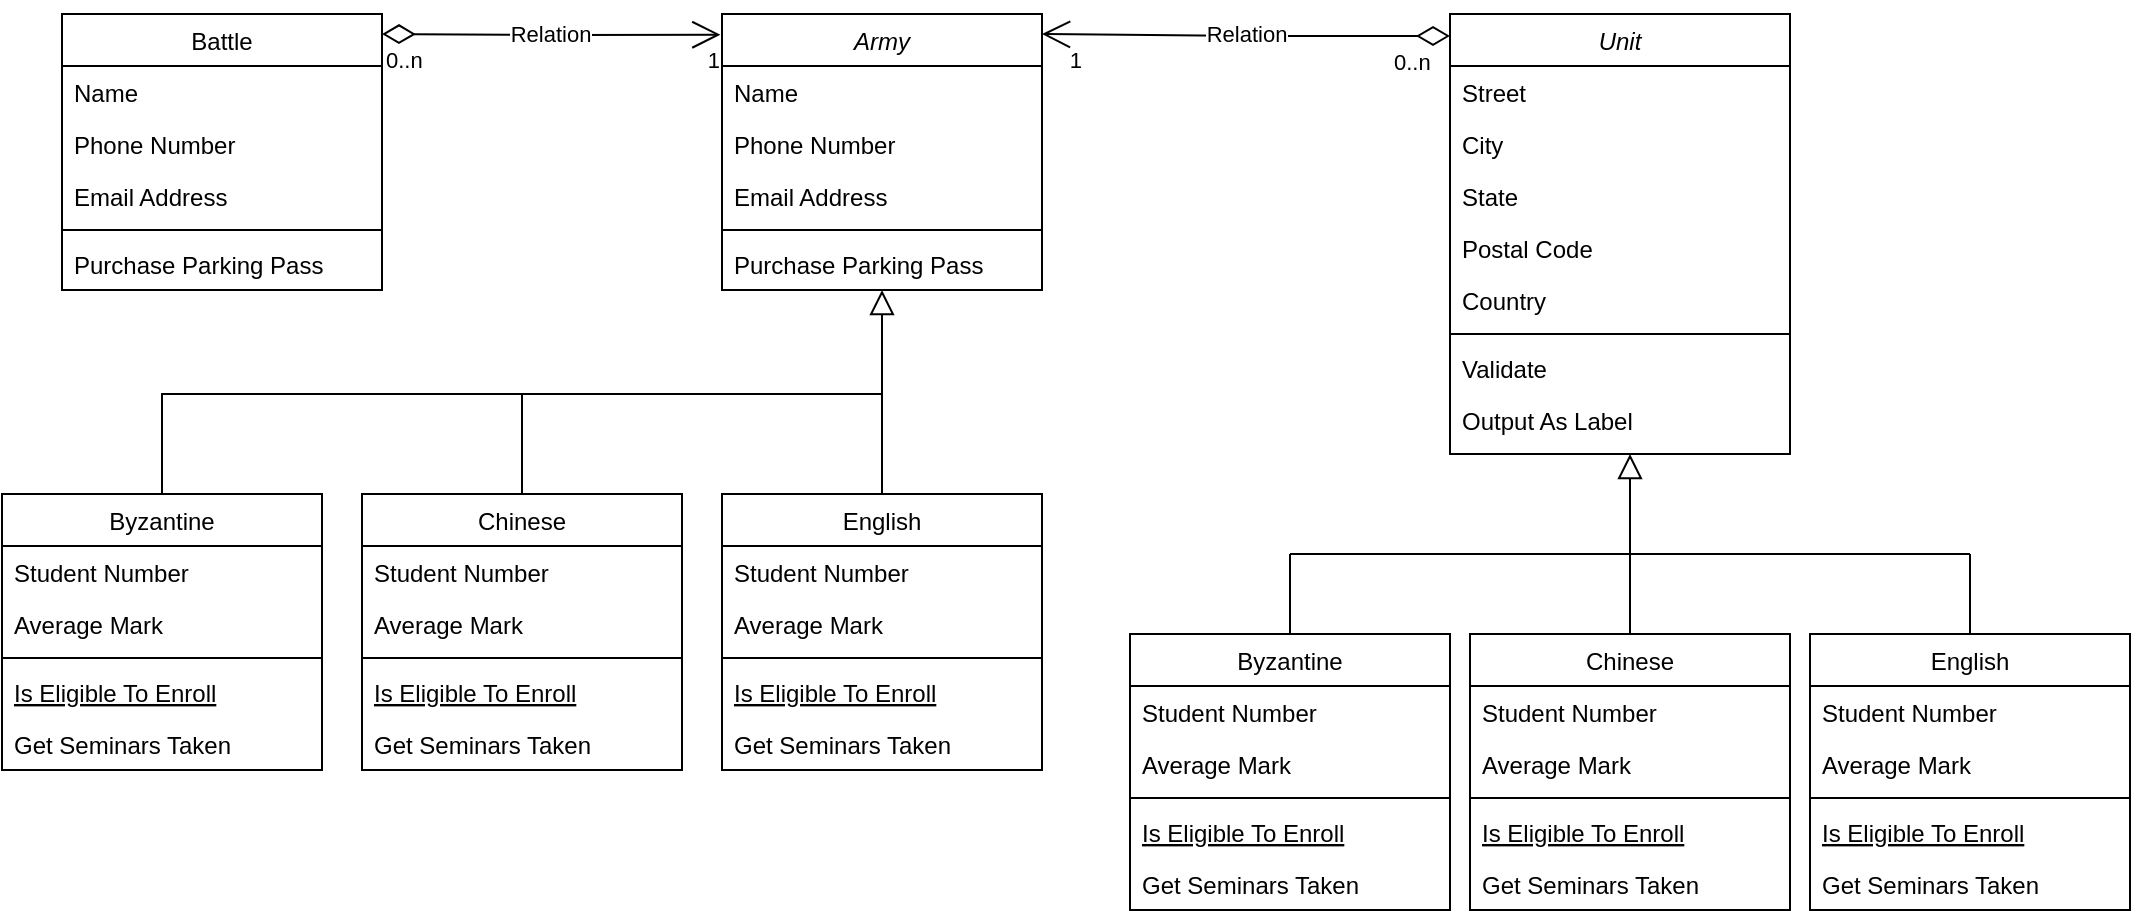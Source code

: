 <mxfile version="14.7.0" type="device"><diagram id="C5RBs43oDa-KdzZeNtuy" name="Page-1"><mxGraphModel dx="1695" dy="489" grid="1" gridSize="10" guides="1" tooltips="1" connect="1" arrows="1" fold="1" page="1" pageScale="1" pageWidth="827" pageHeight="1169" math="0" shadow="0"><root><mxCell id="WIyWlLk6GJQsqaUBKTNV-0"/><mxCell id="WIyWlLk6GJQsqaUBKTNV-1" parent="WIyWlLk6GJQsqaUBKTNV-0"/><mxCell id="zkfFHV4jXpPFQw0GAbJ--0" value="Army&#xA;" style="swimlane;fontStyle=2;align=center;verticalAlign=top;childLayout=stackLayout;horizontal=1;startSize=26;horizontalStack=0;resizeParent=1;resizeLast=0;collapsible=1;marginBottom=0;rounded=0;shadow=0;strokeWidth=1;" parent="WIyWlLk6GJQsqaUBKTNV-1" vertex="1"><mxGeometry x="-40" y="130" width="160" height="138" as="geometry"><mxRectangle x="230" y="140" width="160" height="26" as="alternateBounds"/></mxGeometry></mxCell><mxCell id="zkfFHV4jXpPFQw0GAbJ--1" value="Name" style="text;align=left;verticalAlign=top;spacingLeft=4;spacingRight=4;overflow=hidden;rotatable=0;points=[[0,0.5],[1,0.5]];portConstraint=eastwest;" parent="zkfFHV4jXpPFQw0GAbJ--0" vertex="1"><mxGeometry y="26" width="160" height="26" as="geometry"/></mxCell><mxCell id="zkfFHV4jXpPFQw0GAbJ--2" value="Phone Number" style="text;align=left;verticalAlign=top;spacingLeft=4;spacingRight=4;overflow=hidden;rotatable=0;points=[[0,0.5],[1,0.5]];portConstraint=eastwest;rounded=0;shadow=0;html=0;" parent="zkfFHV4jXpPFQw0GAbJ--0" vertex="1"><mxGeometry y="52" width="160" height="26" as="geometry"/></mxCell><mxCell id="zkfFHV4jXpPFQw0GAbJ--3" value="Email Address" style="text;align=left;verticalAlign=top;spacingLeft=4;spacingRight=4;overflow=hidden;rotatable=0;points=[[0,0.5],[1,0.5]];portConstraint=eastwest;rounded=0;shadow=0;html=0;" parent="zkfFHV4jXpPFQw0GAbJ--0" vertex="1"><mxGeometry y="78" width="160" height="26" as="geometry"/></mxCell><mxCell id="zkfFHV4jXpPFQw0GAbJ--4" value="" style="line;html=1;strokeWidth=1;align=left;verticalAlign=middle;spacingTop=-1;spacingLeft=3;spacingRight=3;rotatable=0;labelPosition=right;points=[];portConstraint=eastwest;" parent="zkfFHV4jXpPFQw0GAbJ--0" vertex="1"><mxGeometry y="104" width="160" height="8" as="geometry"/></mxCell><mxCell id="zkfFHV4jXpPFQw0GAbJ--5" value="Purchase Parking Pass" style="text;align=left;verticalAlign=top;spacingLeft=4;spacingRight=4;overflow=hidden;rotatable=0;points=[[0,0.5],[1,0.5]];portConstraint=eastwest;" parent="zkfFHV4jXpPFQw0GAbJ--0" vertex="1"><mxGeometry y="112" width="160" height="26" as="geometry"/></mxCell><mxCell id="zkfFHV4jXpPFQw0GAbJ--6" value="Byzantine" style="swimlane;fontStyle=0;align=center;verticalAlign=top;childLayout=stackLayout;horizontal=1;startSize=26;horizontalStack=0;resizeParent=1;resizeLast=0;collapsible=1;marginBottom=0;rounded=0;shadow=0;strokeWidth=1;" parent="WIyWlLk6GJQsqaUBKTNV-1" vertex="1"><mxGeometry x="-400" y="370" width="160" height="138" as="geometry"><mxRectangle x="130" y="380" width="160" height="26" as="alternateBounds"/></mxGeometry></mxCell><mxCell id="zkfFHV4jXpPFQw0GAbJ--7" value="Student Number" style="text;align=left;verticalAlign=top;spacingLeft=4;spacingRight=4;overflow=hidden;rotatable=0;points=[[0,0.5],[1,0.5]];portConstraint=eastwest;" parent="zkfFHV4jXpPFQw0GAbJ--6" vertex="1"><mxGeometry y="26" width="160" height="26" as="geometry"/></mxCell><mxCell id="zkfFHV4jXpPFQw0GAbJ--8" value="Average Mark" style="text;align=left;verticalAlign=top;spacingLeft=4;spacingRight=4;overflow=hidden;rotatable=0;points=[[0,0.5],[1,0.5]];portConstraint=eastwest;rounded=0;shadow=0;html=0;" parent="zkfFHV4jXpPFQw0GAbJ--6" vertex="1"><mxGeometry y="52" width="160" height="26" as="geometry"/></mxCell><mxCell id="zkfFHV4jXpPFQw0GAbJ--9" value="" style="line;html=1;strokeWidth=1;align=left;verticalAlign=middle;spacingTop=-1;spacingLeft=3;spacingRight=3;rotatable=0;labelPosition=right;points=[];portConstraint=eastwest;" parent="zkfFHV4jXpPFQw0GAbJ--6" vertex="1"><mxGeometry y="78" width="160" height="8" as="geometry"/></mxCell><mxCell id="zkfFHV4jXpPFQw0GAbJ--10" value="Is Eligible To Enroll" style="text;align=left;verticalAlign=top;spacingLeft=4;spacingRight=4;overflow=hidden;rotatable=0;points=[[0,0.5],[1,0.5]];portConstraint=eastwest;fontStyle=4" parent="zkfFHV4jXpPFQw0GAbJ--6" vertex="1"><mxGeometry y="86" width="160" height="26" as="geometry"/></mxCell><mxCell id="zkfFHV4jXpPFQw0GAbJ--11" value="Get Seminars Taken" style="text;align=left;verticalAlign=top;spacingLeft=4;spacingRight=4;overflow=hidden;rotatable=0;points=[[0,0.5],[1,0.5]];portConstraint=eastwest;" parent="zkfFHV4jXpPFQw0GAbJ--6" vertex="1"><mxGeometry y="112" width="160" height="26" as="geometry"/></mxCell><mxCell id="zkfFHV4jXpPFQw0GAbJ--12" value="" style="endArrow=block;endSize=10;endFill=0;shadow=0;strokeWidth=1;rounded=0;edgeStyle=elbowEdgeStyle;elbow=vertical;" parent="WIyWlLk6GJQsqaUBKTNV-1" source="zkfFHV4jXpPFQw0GAbJ--6" target="zkfFHV4jXpPFQw0GAbJ--0" edge="1"><mxGeometry width="160" relative="1" as="geometry"><mxPoint y="203" as="sourcePoint"/><mxPoint y="203" as="targetPoint"/><Array as="points"><mxPoint x="40" y="320"/></Array></mxGeometry></mxCell><mxCell id="zkfFHV4jXpPFQw0GAbJ--17" value="Unit" style="swimlane;fontStyle=2;align=center;verticalAlign=top;childLayout=stackLayout;horizontal=1;startSize=26;horizontalStack=0;resizeParent=1;resizeLast=0;collapsible=1;marginBottom=0;rounded=0;shadow=0;strokeWidth=1;" parent="WIyWlLk6GJQsqaUBKTNV-1" vertex="1"><mxGeometry x="324" y="130" width="170" height="220" as="geometry"><mxRectangle x="550" y="140" width="160" height="26" as="alternateBounds"/></mxGeometry></mxCell><mxCell id="zkfFHV4jXpPFQw0GAbJ--18" value="Street" style="text;align=left;verticalAlign=top;spacingLeft=4;spacingRight=4;overflow=hidden;rotatable=0;points=[[0,0.5],[1,0.5]];portConstraint=eastwest;" parent="zkfFHV4jXpPFQw0GAbJ--17" vertex="1"><mxGeometry y="26" width="170" height="26" as="geometry"/></mxCell><mxCell id="zkfFHV4jXpPFQw0GAbJ--19" value="City" style="text;align=left;verticalAlign=top;spacingLeft=4;spacingRight=4;overflow=hidden;rotatable=0;points=[[0,0.5],[1,0.5]];portConstraint=eastwest;rounded=0;shadow=0;html=0;" parent="zkfFHV4jXpPFQw0GAbJ--17" vertex="1"><mxGeometry y="52" width="170" height="26" as="geometry"/></mxCell><mxCell id="zkfFHV4jXpPFQw0GAbJ--20" value="State" style="text;align=left;verticalAlign=top;spacingLeft=4;spacingRight=4;overflow=hidden;rotatable=0;points=[[0,0.5],[1,0.5]];portConstraint=eastwest;rounded=0;shadow=0;html=0;" parent="zkfFHV4jXpPFQw0GAbJ--17" vertex="1"><mxGeometry y="78" width="170" height="26" as="geometry"/></mxCell><mxCell id="zkfFHV4jXpPFQw0GAbJ--21" value="Postal Code" style="text;align=left;verticalAlign=top;spacingLeft=4;spacingRight=4;overflow=hidden;rotatable=0;points=[[0,0.5],[1,0.5]];portConstraint=eastwest;rounded=0;shadow=0;html=0;" parent="zkfFHV4jXpPFQw0GAbJ--17" vertex="1"><mxGeometry y="104" width="170" height="26" as="geometry"/></mxCell><mxCell id="zkfFHV4jXpPFQw0GAbJ--22" value="Country" style="text;align=left;verticalAlign=top;spacingLeft=4;spacingRight=4;overflow=hidden;rotatable=0;points=[[0,0.5],[1,0.5]];portConstraint=eastwest;rounded=0;shadow=0;html=0;" parent="zkfFHV4jXpPFQw0GAbJ--17" vertex="1"><mxGeometry y="130" width="170" height="26" as="geometry"/></mxCell><mxCell id="zkfFHV4jXpPFQw0GAbJ--23" value="" style="line;html=1;strokeWidth=1;align=left;verticalAlign=middle;spacingTop=-1;spacingLeft=3;spacingRight=3;rotatable=0;labelPosition=right;points=[];portConstraint=eastwest;" parent="zkfFHV4jXpPFQw0GAbJ--17" vertex="1"><mxGeometry y="156" width="170" height="8" as="geometry"/></mxCell><mxCell id="zkfFHV4jXpPFQw0GAbJ--24" value="Validate" style="text;align=left;verticalAlign=top;spacingLeft=4;spacingRight=4;overflow=hidden;rotatable=0;points=[[0,0.5],[1,0.5]];portConstraint=eastwest;" parent="zkfFHV4jXpPFQw0GAbJ--17" vertex="1"><mxGeometry y="164" width="170" height="26" as="geometry"/></mxCell><mxCell id="zkfFHV4jXpPFQw0GAbJ--25" value="Output As Label" style="text;align=left;verticalAlign=top;spacingLeft=4;spacingRight=4;overflow=hidden;rotatable=0;points=[[0,0.5],[1,0.5]];portConstraint=eastwest;" parent="zkfFHV4jXpPFQw0GAbJ--17" vertex="1"><mxGeometry y="190" width="170" height="26" as="geometry"/></mxCell><mxCell id="NVLY-Y-fDQZNGjdkDBwq-0" value="English" style="swimlane;fontStyle=0;align=center;verticalAlign=top;childLayout=stackLayout;horizontal=1;startSize=26;horizontalStack=0;resizeParent=1;resizeLast=0;collapsible=1;marginBottom=0;rounded=0;shadow=0;strokeWidth=1;" parent="WIyWlLk6GJQsqaUBKTNV-1" vertex="1"><mxGeometry x="-40" y="370" width="160" height="138" as="geometry"><mxRectangle x="130" y="380" width="160" height="26" as="alternateBounds"/></mxGeometry></mxCell><mxCell id="NVLY-Y-fDQZNGjdkDBwq-1" value="Student Number" style="text;align=left;verticalAlign=top;spacingLeft=4;spacingRight=4;overflow=hidden;rotatable=0;points=[[0,0.5],[1,0.5]];portConstraint=eastwest;" parent="NVLY-Y-fDQZNGjdkDBwq-0" vertex="1"><mxGeometry y="26" width="160" height="26" as="geometry"/></mxCell><mxCell id="NVLY-Y-fDQZNGjdkDBwq-2" value="Average Mark" style="text;align=left;verticalAlign=top;spacingLeft=4;spacingRight=4;overflow=hidden;rotatable=0;points=[[0,0.5],[1,0.5]];portConstraint=eastwest;rounded=0;shadow=0;html=0;" parent="NVLY-Y-fDQZNGjdkDBwq-0" vertex="1"><mxGeometry y="52" width="160" height="26" as="geometry"/></mxCell><mxCell id="NVLY-Y-fDQZNGjdkDBwq-3" value="" style="line;html=1;strokeWidth=1;align=left;verticalAlign=middle;spacingTop=-1;spacingLeft=3;spacingRight=3;rotatable=0;labelPosition=right;points=[];portConstraint=eastwest;" parent="NVLY-Y-fDQZNGjdkDBwq-0" vertex="1"><mxGeometry y="78" width="160" height="8" as="geometry"/></mxCell><mxCell id="NVLY-Y-fDQZNGjdkDBwq-4" value="Is Eligible To Enroll" style="text;align=left;verticalAlign=top;spacingLeft=4;spacingRight=4;overflow=hidden;rotatable=0;points=[[0,0.5],[1,0.5]];portConstraint=eastwest;fontStyle=4" parent="NVLY-Y-fDQZNGjdkDBwq-0" vertex="1"><mxGeometry y="86" width="160" height="26" as="geometry"/></mxCell><mxCell id="NVLY-Y-fDQZNGjdkDBwq-5" value="Get Seminars Taken" style="text;align=left;verticalAlign=top;spacingLeft=4;spacingRight=4;overflow=hidden;rotatable=0;points=[[0,0.5],[1,0.5]];portConstraint=eastwest;" parent="NVLY-Y-fDQZNGjdkDBwq-0" vertex="1"><mxGeometry y="112" width="160" height="26" as="geometry"/></mxCell><mxCell id="NVLY-Y-fDQZNGjdkDBwq-9" value="" style="endArrow=none;html=1;exitX=0.5;exitY=0;exitDx=0;exitDy=0;" parent="WIyWlLk6GJQsqaUBKTNV-1" source="NVLY-Y-fDQZNGjdkDBwq-0" edge="1"><mxGeometry width="50" height="50" relative="1" as="geometry"><mxPoint x="-200" y="370" as="sourcePoint"/><mxPoint x="40" y="320" as="targetPoint"/></mxGeometry></mxCell><mxCell id="NVLY-Y-fDQZNGjdkDBwq-12" value="Chinese" style="swimlane;fontStyle=0;align=center;verticalAlign=top;childLayout=stackLayout;horizontal=1;startSize=26;horizontalStack=0;resizeParent=1;resizeLast=0;collapsible=1;marginBottom=0;rounded=0;shadow=0;strokeWidth=1;" parent="WIyWlLk6GJQsqaUBKTNV-1" vertex="1"><mxGeometry x="-220" y="370" width="160" height="138" as="geometry"><mxRectangle x="130" y="380" width="160" height="26" as="alternateBounds"/></mxGeometry></mxCell><mxCell id="NVLY-Y-fDQZNGjdkDBwq-13" value="Student Number" style="text;align=left;verticalAlign=top;spacingLeft=4;spacingRight=4;overflow=hidden;rotatable=0;points=[[0,0.5],[1,0.5]];portConstraint=eastwest;" parent="NVLY-Y-fDQZNGjdkDBwq-12" vertex="1"><mxGeometry y="26" width="160" height="26" as="geometry"/></mxCell><mxCell id="NVLY-Y-fDQZNGjdkDBwq-14" value="Average Mark" style="text;align=left;verticalAlign=top;spacingLeft=4;spacingRight=4;overflow=hidden;rotatable=0;points=[[0,0.5],[1,0.5]];portConstraint=eastwest;rounded=0;shadow=0;html=0;" parent="NVLY-Y-fDQZNGjdkDBwq-12" vertex="1"><mxGeometry y="52" width="160" height="26" as="geometry"/></mxCell><mxCell id="NVLY-Y-fDQZNGjdkDBwq-15" value="" style="line;html=1;strokeWidth=1;align=left;verticalAlign=middle;spacingTop=-1;spacingLeft=3;spacingRight=3;rotatable=0;labelPosition=right;points=[];portConstraint=eastwest;" parent="NVLY-Y-fDQZNGjdkDBwq-12" vertex="1"><mxGeometry y="78" width="160" height="8" as="geometry"/></mxCell><mxCell id="NVLY-Y-fDQZNGjdkDBwq-16" value="Is Eligible To Enroll" style="text;align=left;verticalAlign=top;spacingLeft=4;spacingRight=4;overflow=hidden;rotatable=0;points=[[0,0.5],[1,0.5]];portConstraint=eastwest;fontStyle=4" parent="NVLY-Y-fDQZNGjdkDBwq-12" vertex="1"><mxGeometry y="86" width="160" height="26" as="geometry"/></mxCell><mxCell id="NVLY-Y-fDQZNGjdkDBwq-17" value="Get Seminars Taken" style="text;align=left;verticalAlign=top;spacingLeft=4;spacingRight=4;overflow=hidden;rotatable=0;points=[[0,0.5],[1,0.5]];portConstraint=eastwest;" parent="NVLY-Y-fDQZNGjdkDBwq-12" vertex="1"><mxGeometry y="112" width="160" height="26" as="geometry"/></mxCell><mxCell id="NVLY-Y-fDQZNGjdkDBwq-21" value="Byzantine" style="swimlane;fontStyle=0;align=center;verticalAlign=top;childLayout=stackLayout;horizontal=1;startSize=26;horizontalStack=0;resizeParent=1;resizeLast=0;collapsible=1;marginBottom=0;rounded=0;shadow=0;strokeWidth=1;" parent="WIyWlLk6GJQsqaUBKTNV-1" vertex="1"><mxGeometry x="164" y="440" width="160" height="138" as="geometry"><mxRectangle x="130" y="380" width="160" height="26" as="alternateBounds"/></mxGeometry></mxCell><mxCell id="NVLY-Y-fDQZNGjdkDBwq-22" value="Student Number" style="text;align=left;verticalAlign=top;spacingLeft=4;spacingRight=4;overflow=hidden;rotatable=0;points=[[0,0.5],[1,0.5]];portConstraint=eastwest;" parent="NVLY-Y-fDQZNGjdkDBwq-21" vertex="1"><mxGeometry y="26" width="160" height="26" as="geometry"/></mxCell><mxCell id="NVLY-Y-fDQZNGjdkDBwq-23" value="Average Mark" style="text;align=left;verticalAlign=top;spacingLeft=4;spacingRight=4;overflow=hidden;rotatable=0;points=[[0,0.5],[1,0.5]];portConstraint=eastwest;rounded=0;shadow=0;html=0;" parent="NVLY-Y-fDQZNGjdkDBwq-21" vertex="1"><mxGeometry y="52" width="160" height="26" as="geometry"/></mxCell><mxCell id="NVLY-Y-fDQZNGjdkDBwq-24" value="" style="line;html=1;strokeWidth=1;align=left;verticalAlign=middle;spacingTop=-1;spacingLeft=3;spacingRight=3;rotatable=0;labelPosition=right;points=[];portConstraint=eastwest;" parent="NVLY-Y-fDQZNGjdkDBwq-21" vertex="1"><mxGeometry y="78" width="160" height="8" as="geometry"/></mxCell><mxCell id="NVLY-Y-fDQZNGjdkDBwq-25" value="Is Eligible To Enroll" style="text;align=left;verticalAlign=top;spacingLeft=4;spacingRight=4;overflow=hidden;rotatable=0;points=[[0,0.5],[1,0.5]];portConstraint=eastwest;fontStyle=4" parent="NVLY-Y-fDQZNGjdkDBwq-21" vertex="1"><mxGeometry y="86" width="160" height="26" as="geometry"/></mxCell><mxCell id="NVLY-Y-fDQZNGjdkDBwq-26" value="Get Seminars Taken" style="text;align=left;verticalAlign=top;spacingLeft=4;spacingRight=4;overflow=hidden;rotatable=0;points=[[0,0.5],[1,0.5]];portConstraint=eastwest;" parent="NVLY-Y-fDQZNGjdkDBwq-21" vertex="1"><mxGeometry y="112" width="160" height="26" as="geometry"/></mxCell><mxCell id="NVLY-Y-fDQZNGjdkDBwq-27" value="English" style="swimlane;fontStyle=0;align=center;verticalAlign=top;childLayout=stackLayout;horizontal=1;startSize=26;horizontalStack=0;resizeParent=1;resizeLast=0;collapsible=1;marginBottom=0;rounded=0;shadow=0;strokeWidth=1;" parent="WIyWlLk6GJQsqaUBKTNV-1" vertex="1"><mxGeometry x="504" y="440" width="160" height="138" as="geometry"><mxRectangle x="130" y="380" width="160" height="26" as="alternateBounds"/></mxGeometry></mxCell><mxCell id="NVLY-Y-fDQZNGjdkDBwq-28" value="Student Number" style="text;align=left;verticalAlign=top;spacingLeft=4;spacingRight=4;overflow=hidden;rotatable=0;points=[[0,0.5],[1,0.5]];portConstraint=eastwest;" parent="NVLY-Y-fDQZNGjdkDBwq-27" vertex="1"><mxGeometry y="26" width="160" height="26" as="geometry"/></mxCell><mxCell id="NVLY-Y-fDQZNGjdkDBwq-29" value="Average Mark" style="text;align=left;verticalAlign=top;spacingLeft=4;spacingRight=4;overflow=hidden;rotatable=0;points=[[0,0.5],[1,0.5]];portConstraint=eastwest;rounded=0;shadow=0;html=0;" parent="NVLY-Y-fDQZNGjdkDBwq-27" vertex="1"><mxGeometry y="52" width="160" height="26" as="geometry"/></mxCell><mxCell id="NVLY-Y-fDQZNGjdkDBwq-30" value="" style="line;html=1;strokeWidth=1;align=left;verticalAlign=middle;spacingTop=-1;spacingLeft=3;spacingRight=3;rotatable=0;labelPosition=right;points=[];portConstraint=eastwest;" parent="NVLY-Y-fDQZNGjdkDBwq-27" vertex="1"><mxGeometry y="78" width="160" height="8" as="geometry"/></mxCell><mxCell id="NVLY-Y-fDQZNGjdkDBwq-31" value="Is Eligible To Enroll" style="text;align=left;verticalAlign=top;spacingLeft=4;spacingRight=4;overflow=hidden;rotatable=0;points=[[0,0.5],[1,0.5]];portConstraint=eastwest;fontStyle=4" parent="NVLY-Y-fDQZNGjdkDBwq-27" vertex="1"><mxGeometry y="86" width="160" height="26" as="geometry"/></mxCell><mxCell id="NVLY-Y-fDQZNGjdkDBwq-32" value="Get Seminars Taken" style="text;align=left;verticalAlign=top;spacingLeft=4;spacingRight=4;overflow=hidden;rotatable=0;points=[[0,0.5],[1,0.5]];portConstraint=eastwest;" parent="NVLY-Y-fDQZNGjdkDBwq-27" vertex="1"><mxGeometry y="112" width="160" height="26" as="geometry"/></mxCell><mxCell id="NVLY-Y-fDQZNGjdkDBwq-33" value="" style="endArrow=none;html=1;exitX=0.5;exitY=0;exitDx=0;exitDy=0;" parent="WIyWlLk6GJQsqaUBKTNV-1" source="NVLY-Y-fDQZNGjdkDBwq-27" edge="1"><mxGeometry width="50" height="50" relative="1" as="geometry"><mxPoint x="484" y="440" as="sourcePoint"/><mxPoint x="584" y="400" as="targetPoint"/></mxGeometry></mxCell><mxCell id="NVLY-Y-fDQZNGjdkDBwq-34" value="" style="endArrow=none;html=1;" parent="WIyWlLk6GJQsqaUBKTNV-1" edge="1"><mxGeometry width="50" height="50" relative="1" as="geometry"><mxPoint x="244" y="400" as="sourcePoint"/><mxPoint x="584" y="400" as="targetPoint"/></mxGeometry></mxCell><mxCell id="NVLY-Y-fDQZNGjdkDBwq-35" value="Chinese" style="swimlane;fontStyle=0;align=center;verticalAlign=top;childLayout=stackLayout;horizontal=1;startSize=26;horizontalStack=0;resizeParent=1;resizeLast=0;collapsible=1;marginBottom=0;rounded=0;shadow=0;strokeWidth=1;" parent="WIyWlLk6GJQsqaUBKTNV-1" vertex="1"><mxGeometry x="334" y="440" width="160" height="138" as="geometry"><mxRectangle x="130" y="380" width="160" height="26" as="alternateBounds"/></mxGeometry></mxCell><mxCell id="NVLY-Y-fDQZNGjdkDBwq-36" value="Student Number" style="text;align=left;verticalAlign=top;spacingLeft=4;spacingRight=4;overflow=hidden;rotatable=0;points=[[0,0.5],[1,0.5]];portConstraint=eastwest;" parent="NVLY-Y-fDQZNGjdkDBwq-35" vertex="1"><mxGeometry y="26" width="160" height="26" as="geometry"/></mxCell><mxCell id="NVLY-Y-fDQZNGjdkDBwq-37" value="Average Mark" style="text;align=left;verticalAlign=top;spacingLeft=4;spacingRight=4;overflow=hidden;rotatable=0;points=[[0,0.5],[1,0.5]];portConstraint=eastwest;rounded=0;shadow=0;html=0;" parent="NVLY-Y-fDQZNGjdkDBwq-35" vertex="1"><mxGeometry y="52" width="160" height="26" as="geometry"/></mxCell><mxCell id="NVLY-Y-fDQZNGjdkDBwq-38" value="" style="line;html=1;strokeWidth=1;align=left;verticalAlign=middle;spacingTop=-1;spacingLeft=3;spacingRight=3;rotatable=0;labelPosition=right;points=[];portConstraint=eastwest;" parent="NVLY-Y-fDQZNGjdkDBwq-35" vertex="1"><mxGeometry y="78" width="160" height="8" as="geometry"/></mxCell><mxCell id="NVLY-Y-fDQZNGjdkDBwq-39" value="Is Eligible To Enroll" style="text;align=left;verticalAlign=top;spacingLeft=4;spacingRight=4;overflow=hidden;rotatable=0;points=[[0,0.5],[1,0.5]];portConstraint=eastwest;fontStyle=4" parent="NVLY-Y-fDQZNGjdkDBwq-35" vertex="1"><mxGeometry y="86" width="160" height="26" as="geometry"/></mxCell><mxCell id="NVLY-Y-fDQZNGjdkDBwq-40" value="Get Seminars Taken" style="text;align=left;verticalAlign=top;spacingLeft=4;spacingRight=4;overflow=hidden;rotatable=0;points=[[0,0.5],[1,0.5]];portConstraint=eastwest;" parent="NVLY-Y-fDQZNGjdkDBwq-35" vertex="1"><mxGeometry y="112" width="160" height="26" as="geometry"/></mxCell><mxCell id="NVLY-Y-fDQZNGjdkDBwq-41" value="" style="endArrow=none;html=1;exitX=0.5;exitY=0;exitDx=0;exitDy=0;" parent="WIyWlLk6GJQsqaUBKTNV-1" source="NVLY-Y-fDQZNGjdkDBwq-21" edge="1"><mxGeometry width="50" height="50" relative="1" as="geometry"><mxPoint x="164" y="360" as="sourcePoint"/><mxPoint x="244" y="400" as="targetPoint"/></mxGeometry></mxCell><mxCell id="NVLY-Y-fDQZNGjdkDBwq-44" value="" style="endArrow=none;html=1;exitX=0.5;exitY=0;exitDx=0;exitDy=0;" parent="WIyWlLk6GJQsqaUBKTNV-1" source="NVLY-Y-fDQZNGjdkDBwq-35" edge="1"><mxGeometry width="50" height="50" relative="1" as="geometry"><mxPoint x="184" y="400" as="sourcePoint"/><mxPoint x="414" y="400" as="targetPoint"/></mxGeometry></mxCell><mxCell id="NVLY-Y-fDQZNGjdkDBwq-45" value="Battle" style="swimlane;fontStyle=0;align=center;verticalAlign=top;childLayout=stackLayout;horizontal=1;startSize=26;horizontalStack=0;resizeParent=1;resizeLast=0;collapsible=1;marginBottom=0;rounded=0;shadow=0;strokeWidth=1;" parent="WIyWlLk6GJQsqaUBKTNV-1" vertex="1"><mxGeometry x="-370" y="130" width="160" height="138" as="geometry"><mxRectangle x="230" y="140" width="160" height="26" as="alternateBounds"/></mxGeometry></mxCell><mxCell id="NVLY-Y-fDQZNGjdkDBwq-46" value="Name" style="text;align=left;verticalAlign=top;spacingLeft=4;spacingRight=4;overflow=hidden;rotatable=0;points=[[0,0.5],[1,0.5]];portConstraint=eastwest;" parent="NVLY-Y-fDQZNGjdkDBwq-45" vertex="1"><mxGeometry y="26" width="160" height="26" as="geometry"/></mxCell><mxCell id="NVLY-Y-fDQZNGjdkDBwq-47" value="Phone Number" style="text;align=left;verticalAlign=top;spacingLeft=4;spacingRight=4;overflow=hidden;rotatable=0;points=[[0,0.5],[1,0.5]];portConstraint=eastwest;rounded=0;shadow=0;html=0;" parent="NVLY-Y-fDQZNGjdkDBwq-45" vertex="1"><mxGeometry y="52" width="160" height="26" as="geometry"/></mxCell><mxCell id="NVLY-Y-fDQZNGjdkDBwq-48" value="Email Address" style="text;align=left;verticalAlign=top;spacingLeft=4;spacingRight=4;overflow=hidden;rotatable=0;points=[[0,0.5],[1,0.5]];portConstraint=eastwest;rounded=0;shadow=0;html=0;" parent="NVLY-Y-fDQZNGjdkDBwq-45" vertex="1"><mxGeometry y="78" width="160" height="26" as="geometry"/></mxCell><mxCell id="NVLY-Y-fDQZNGjdkDBwq-49" value="" style="line;html=1;strokeWidth=1;align=left;verticalAlign=middle;spacingTop=-1;spacingLeft=3;spacingRight=3;rotatable=0;labelPosition=right;points=[];portConstraint=eastwest;" parent="NVLY-Y-fDQZNGjdkDBwq-45" vertex="1"><mxGeometry y="104" width="160" height="8" as="geometry"/></mxCell><mxCell id="NVLY-Y-fDQZNGjdkDBwq-50" value="Purchase Parking Pass" style="text;align=left;verticalAlign=top;spacingLeft=4;spacingRight=4;overflow=hidden;rotatable=0;points=[[0,0.5],[1,0.5]];portConstraint=eastwest;" parent="NVLY-Y-fDQZNGjdkDBwq-45" vertex="1"><mxGeometry y="112" width="160" height="26" as="geometry"/></mxCell><mxCell id="NVLY-Y-fDQZNGjdkDBwq-54" value="" style="endArrow=none;html=1;exitX=0.5;exitY=0;exitDx=0;exitDy=0;" parent="WIyWlLk6GJQsqaUBKTNV-1" source="NVLY-Y-fDQZNGjdkDBwq-12" edge="1"><mxGeometry width="50" height="50" relative="1" as="geometry"><mxPoint x="60" y="370" as="sourcePoint"/><mxPoint x="-140" y="320" as="targetPoint"/></mxGeometry></mxCell><mxCell id="NVLY-Y-fDQZNGjdkDBwq-55" value="Relation" style="endArrow=open;html=1;endSize=12;startArrow=diamondThin;startSize=14;startFill=0;edgeStyle=orthogonalEdgeStyle;entryX=-0.005;entryY=0.075;entryDx=0;entryDy=0;entryPerimeter=0;" parent="WIyWlLk6GJQsqaUBKTNV-1" target="zkfFHV4jXpPFQw0GAbJ--0" edge="1"><mxGeometry relative="1" as="geometry"><mxPoint x="-210" y="140" as="sourcePoint"/><mxPoint x="-50" y="140" as="targetPoint"/></mxGeometry></mxCell><mxCell id="NVLY-Y-fDQZNGjdkDBwq-56" value="0..n" style="edgeLabel;resizable=0;html=1;align=left;verticalAlign=top;" parent="NVLY-Y-fDQZNGjdkDBwq-55" connectable="0" vertex="1"><mxGeometry x="-1" relative="1" as="geometry"/></mxCell><mxCell id="NVLY-Y-fDQZNGjdkDBwq-57" value="1" style="edgeLabel;resizable=0;html=1;align=right;verticalAlign=top;" parent="NVLY-Y-fDQZNGjdkDBwq-55" connectable="0" vertex="1"><mxGeometry x="1" relative="1" as="geometry"/></mxCell><mxCell id="NVLY-Y-fDQZNGjdkDBwq-60" value="" style="endArrow=block;endSize=10;endFill=0;shadow=0;strokeWidth=1;rounded=0;edgeStyle=elbowEdgeStyle;elbow=vertical;" parent="WIyWlLk6GJQsqaUBKTNV-1" edge="1"><mxGeometry width="160" relative="1" as="geometry"><mxPoint x="414" y="402" as="sourcePoint"/><mxPoint x="414" y="350" as="targetPoint"/><Array as="points"><mxPoint x="414" y="402"/></Array></mxGeometry></mxCell><mxCell id="NVLY-Y-fDQZNGjdkDBwq-61" value="Relation" style="endArrow=open;html=1;endSize=12;startArrow=diamondThin;startSize=14;startFill=0;edgeStyle=orthogonalEdgeStyle;exitX=0;exitY=0.05;exitDx=0;exitDy=0;exitPerimeter=0;" parent="WIyWlLk6GJQsqaUBKTNV-1" edge="1" source="zkfFHV4jXpPFQw0GAbJ--17"><mxGeometry relative="1" as="geometry"><mxPoint x="320" y="140" as="sourcePoint"/><mxPoint x="120" y="140" as="targetPoint"/></mxGeometry></mxCell><mxCell id="NVLY-Y-fDQZNGjdkDBwq-62" value="0..n" style="edgeLabel;resizable=0;html=1;align=left;verticalAlign=top;" parent="NVLY-Y-fDQZNGjdkDBwq-61" connectable="0" vertex="1"><mxGeometry x="-1" relative="1" as="geometry"><mxPoint x="-30" as="offset"/></mxGeometry></mxCell><mxCell id="NVLY-Y-fDQZNGjdkDBwq-63" value="1" style="edgeLabel;resizable=0;html=1;align=right;verticalAlign=top;" parent="NVLY-Y-fDQZNGjdkDBwq-61" connectable="0" vertex="1"><mxGeometry x="1" relative="1" as="geometry"><mxPoint x="20" as="offset"/></mxGeometry></mxCell></root></mxGraphModel></diagram></mxfile>
